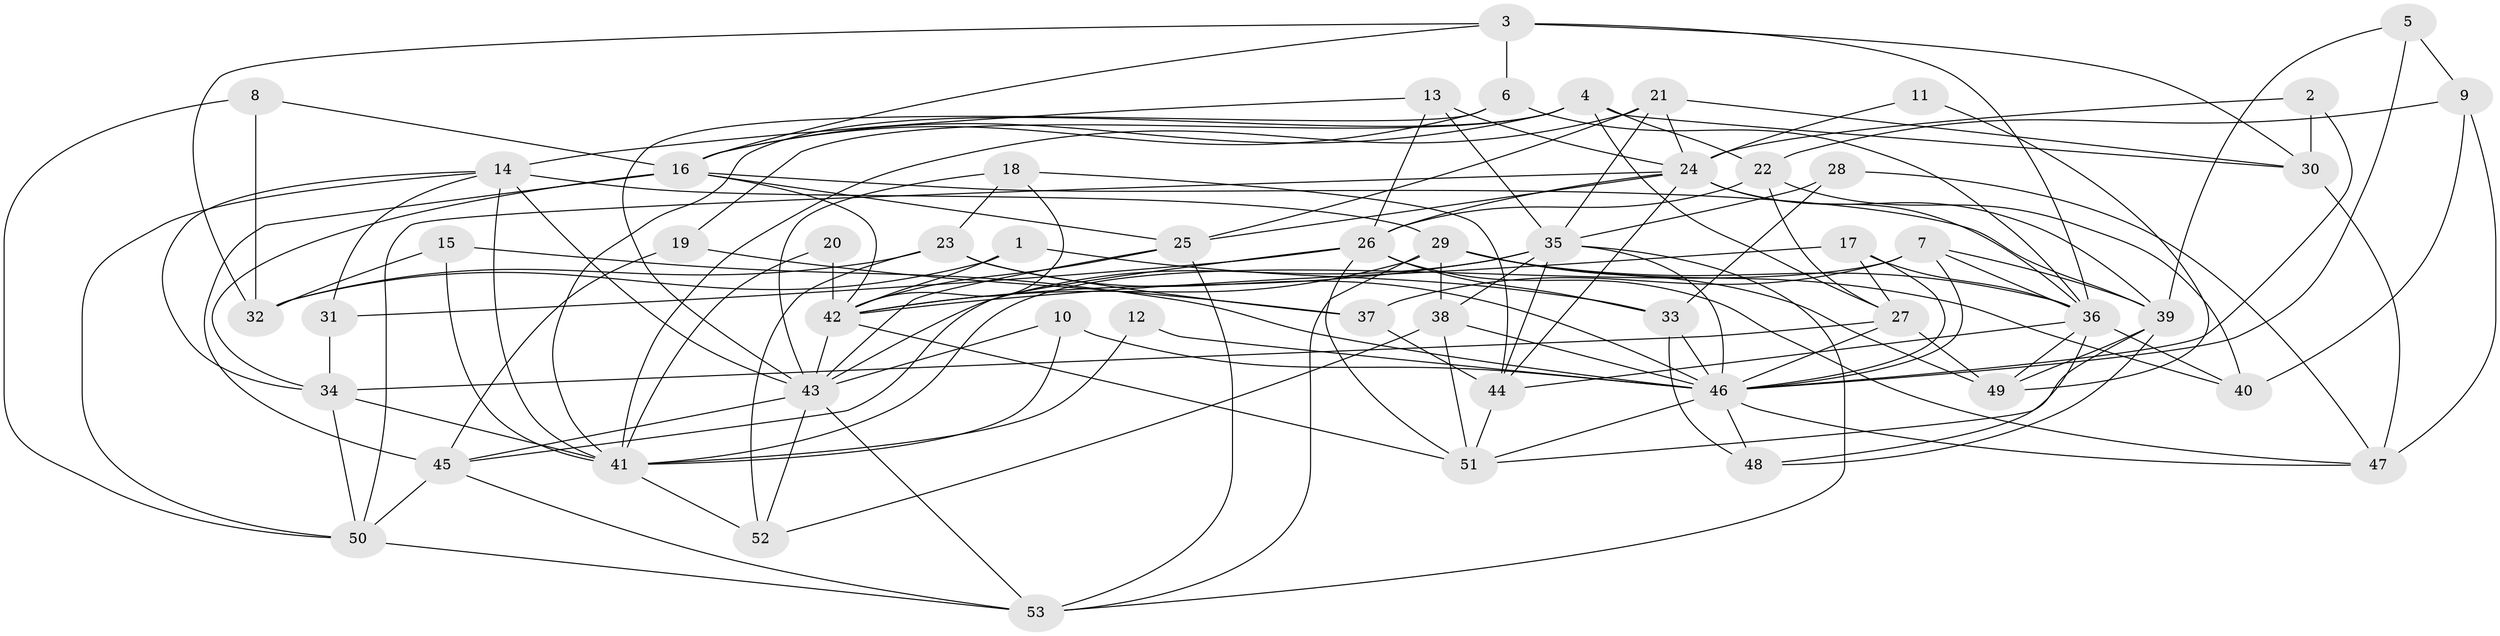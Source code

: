 // original degree distribution, {7: 0.0380952380952381, 8: 0.0380952380952381, 5: 0.17142857142857143, 6: 0.047619047619047616, 4: 0.2761904761904762, 2: 0.10476190476190476, 3: 0.3238095238095238}
// Generated by graph-tools (version 1.1) at 2025/26/03/09/25 03:26:11]
// undirected, 53 vertices, 145 edges
graph export_dot {
graph [start="1"]
  node [color=gray90,style=filled];
  1;
  2;
  3;
  4;
  5;
  6;
  7;
  8;
  9;
  10;
  11;
  12;
  13;
  14;
  15;
  16;
  17;
  18;
  19;
  20;
  21;
  22;
  23;
  24;
  25;
  26;
  27;
  28;
  29;
  30;
  31;
  32;
  33;
  34;
  35;
  36;
  37;
  38;
  39;
  40;
  41;
  42;
  43;
  44;
  45;
  46;
  47;
  48;
  49;
  50;
  51;
  52;
  53;
  1 -- 32 [weight=1.0];
  1 -- 33 [weight=1.0];
  1 -- 42 [weight=1.0];
  2 -- 24 [weight=1.0];
  2 -- 30 [weight=1.0];
  2 -- 46 [weight=1.0];
  3 -- 6 [weight=1.0];
  3 -- 16 [weight=1.0];
  3 -- 30 [weight=1.0];
  3 -- 32 [weight=1.0];
  3 -- 36 [weight=1.0];
  4 -- 16 [weight=1.0];
  4 -- 19 [weight=1.0];
  4 -- 22 [weight=1.0];
  4 -- 27 [weight=1.0];
  4 -- 30 [weight=2.0];
  4 -- 41 [weight=1.0];
  5 -- 9 [weight=1.0];
  5 -- 39 [weight=1.0];
  5 -- 46 [weight=1.0];
  6 -- 16 [weight=1.0];
  6 -- 36 [weight=1.0];
  6 -- 43 [weight=1.0];
  7 -- 36 [weight=1.0];
  7 -- 37 [weight=1.0];
  7 -- 39 [weight=1.0];
  7 -- 41 [weight=1.0];
  7 -- 46 [weight=1.0];
  8 -- 16 [weight=1.0];
  8 -- 32 [weight=1.0];
  8 -- 50 [weight=1.0];
  9 -- 22 [weight=1.0];
  9 -- 40 [weight=1.0];
  9 -- 47 [weight=2.0];
  10 -- 41 [weight=1.0];
  10 -- 43 [weight=1.0];
  10 -- 46 [weight=1.0];
  11 -- 24 [weight=1.0];
  11 -- 49 [weight=1.0];
  12 -- 41 [weight=1.0];
  12 -- 46 [weight=1.0];
  13 -- 14 [weight=1.0];
  13 -- 24 [weight=1.0];
  13 -- 26 [weight=1.0];
  13 -- 35 [weight=2.0];
  14 -- 29 [weight=1.0];
  14 -- 31 [weight=1.0];
  14 -- 34 [weight=1.0];
  14 -- 41 [weight=1.0];
  14 -- 43 [weight=1.0];
  14 -- 50 [weight=1.0];
  15 -- 32 [weight=1.0];
  15 -- 41 [weight=1.0];
  15 -- 46 [weight=2.0];
  16 -- 25 [weight=1.0];
  16 -- 34 [weight=1.0];
  16 -- 39 [weight=1.0];
  16 -- 42 [weight=2.0];
  16 -- 45 [weight=2.0];
  17 -- 27 [weight=1.0];
  17 -- 36 [weight=1.0];
  17 -- 42 [weight=1.0];
  17 -- 46 [weight=1.0];
  18 -- 23 [weight=1.0];
  18 -- 42 [weight=1.0];
  18 -- 43 [weight=1.0];
  18 -- 44 [weight=1.0];
  19 -- 37 [weight=1.0];
  19 -- 45 [weight=1.0];
  20 -- 41 [weight=1.0];
  20 -- 42 [weight=1.0];
  21 -- 24 [weight=1.0];
  21 -- 25 [weight=1.0];
  21 -- 30 [weight=1.0];
  21 -- 35 [weight=1.0];
  21 -- 41 [weight=1.0];
  22 -- 26 [weight=2.0];
  22 -- 27 [weight=1.0];
  22 -- 40 [weight=1.0];
  23 -- 32 [weight=1.0];
  23 -- 37 [weight=1.0];
  23 -- 46 [weight=1.0];
  23 -- 52 [weight=1.0];
  24 -- 25 [weight=1.0];
  24 -- 26 [weight=1.0];
  24 -- 36 [weight=1.0];
  24 -- 39 [weight=1.0];
  24 -- 44 [weight=1.0];
  24 -- 50 [weight=1.0];
  25 -- 42 [weight=1.0];
  25 -- 43 [weight=1.0];
  25 -- 53 [weight=1.0];
  26 -- 31 [weight=1.0];
  26 -- 33 [weight=1.0];
  26 -- 45 [weight=1.0];
  26 -- 47 [weight=1.0];
  26 -- 51 [weight=1.0];
  27 -- 34 [weight=1.0];
  27 -- 46 [weight=2.0];
  27 -- 49 [weight=1.0];
  28 -- 33 [weight=1.0];
  28 -- 35 [weight=1.0];
  28 -- 47 [weight=1.0];
  29 -- 36 [weight=2.0];
  29 -- 38 [weight=1.0];
  29 -- 40 [weight=1.0];
  29 -- 42 [weight=1.0];
  29 -- 49 [weight=1.0];
  29 -- 53 [weight=1.0];
  30 -- 47 [weight=1.0];
  31 -- 34 [weight=1.0];
  33 -- 46 [weight=1.0];
  33 -- 48 [weight=1.0];
  34 -- 41 [weight=1.0];
  34 -- 50 [weight=1.0];
  35 -- 38 [weight=1.0];
  35 -- 42 [weight=1.0];
  35 -- 43 [weight=1.0];
  35 -- 44 [weight=1.0];
  35 -- 46 [weight=1.0];
  35 -- 53 [weight=1.0];
  36 -- 40 [weight=1.0];
  36 -- 44 [weight=1.0];
  36 -- 48 [weight=1.0];
  36 -- 49 [weight=1.0];
  37 -- 44 [weight=2.0];
  38 -- 46 [weight=1.0];
  38 -- 51 [weight=1.0];
  38 -- 52 [weight=1.0];
  39 -- 48 [weight=1.0];
  39 -- 49 [weight=1.0];
  39 -- 51 [weight=1.0];
  41 -- 52 [weight=1.0];
  42 -- 43 [weight=1.0];
  42 -- 51 [weight=1.0];
  43 -- 45 [weight=1.0];
  43 -- 52 [weight=1.0];
  43 -- 53 [weight=1.0];
  44 -- 51 [weight=1.0];
  45 -- 50 [weight=1.0];
  45 -- 53 [weight=1.0];
  46 -- 47 [weight=1.0];
  46 -- 48 [weight=1.0];
  46 -- 51 [weight=1.0];
  50 -- 53 [weight=1.0];
}
